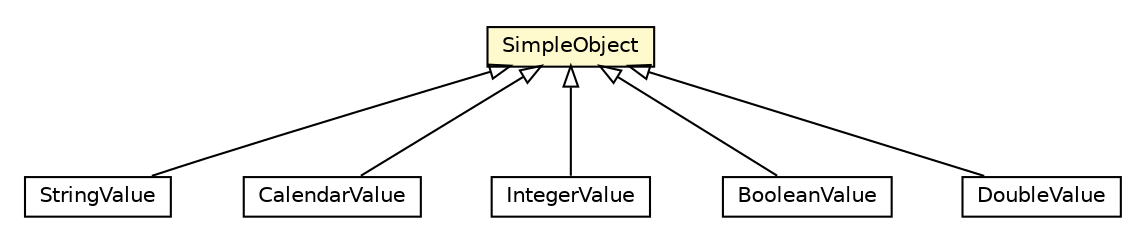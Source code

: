 #!/usr/local/bin/dot
#
# Class diagram 
# Generated by UMLGraph version R5_6-24-gf6e263 (http://www.umlgraph.org/)
#

digraph G {
	edge [fontname="Helvetica",fontsize=10,labelfontname="Helvetica",labelfontsize=10];
	node [fontname="Helvetica",fontsize=10,shape=plaintext];
	nodesep=0.25;
	ranksep=0.5;
	// org.universAAL.tools.ucc.model.jaxb.StringValue
	c7402333 [label=<<table title="org.universAAL.tools.ucc.model.jaxb.StringValue" border="0" cellborder="1" cellspacing="0" cellpadding="2" port="p" href="./StringValue.html">
		<tr><td><table border="0" cellspacing="0" cellpadding="1">
<tr><td align="center" balign="center"> StringValue </td></tr>
		</table></td></tr>
		</table>>, URL="./StringValue.html", fontname="Helvetica", fontcolor="black", fontsize=10.0];
	// org.universAAL.tools.ucc.model.jaxb.CalendarValue
	c7402335 [label=<<table title="org.universAAL.tools.ucc.model.jaxb.CalendarValue" border="0" cellborder="1" cellspacing="0" cellpadding="2" port="p" href="./CalendarValue.html">
		<tr><td><table border="0" cellspacing="0" cellpadding="1">
<tr><td align="center" balign="center"> CalendarValue </td></tr>
		</table></td></tr>
		</table>>, URL="./CalendarValue.html", fontname="Helvetica", fontcolor="black", fontsize=10.0];
	// org.universAAL.tools.ucc.model.jaxb.IntegerValue
	c7402336 [label=<<table title="org.universAAL.tools.ucc.model.jaxb.IntegerValue" border="0" cellborder="1" cellspacing="0" cellpadding="2" port="p" href="./IntegerValue.html">
		<tr><td><table border="0" cellspacing="0" cellpadding="1">
<tr><td align="center" balign="center"> IntegerValue </td></tr>
		</table></td></tr>
		</table>>, URL="./IntegerValue.html", fontname="Helvetica", fontcolor="black", fontsize=10.0];
	// org.universAAL.tools.ucc.model.jaxb.BooleanValue
	c7402337 [label=<<table title="org.universAAL.tools.ucc.model.jaxb.BooleanValue" border="0" cellborder="1" cellspacing="0" cellpadding="2" port="p" href="./BooleanValue.html">
		<tr><td><table border="0" cellspacing="0" cellpadding="1">
<tr><td align="center" balign="center"> BooleanValue </td></tr>
		</table></td></tr>
		</table>>, URL="./BooleanValue.html", fontname="Helvetica", fontcolor="black", fontsize=10.0];
	// org.universAAL.tools.ucc.model.jaxb.DoubleValue
	c7402339 [label=<<table title="org.universAAL.tools.ucc.model.jaxb.DoubleValue" border="0" cellborder="1" cellspacing="0" cellpadding="2" port="p" href="./DoubleValue.html">
		<tr><td><table border="0" cellspacing="0" cellpadding="1">
<tr><td align="center" balign="center"> DoubleValue </td></tr>
		</table></td></tr>
		</table>>, URL="./DoubleValue.html", fontname="Helvetica", fontcolor="black", fontsize=10.0];
	// org.universAAL.tools.ucc.model.jaxb.SimpleObject
	c7402340 [label=<<table title="org.universAAL.tools.ucc.model.jaxb.SimpleObject" border="0" cellborder="1" cellspacing="0" cellpadding="2" port="p" bgcolor="lemonChiffon" href="./SimpleObject.html">
		<tr><td><table border="0" cellspacing="0" cellpadding="1">
<tr><td align="center" balign="center"> SimpleObject </td></tr>
		</table></td></tr>
		</table>>, URL="./SimpleObject.html", fontname="Helvetica", fontcolor="black", fontsize=10.0];
	//org.universAAL.tools.ucc.model.jaxb.StringValue extends org.universAAL.tools.ucc.model.jaxb.SimpleObject
	c7402340:p -> c7402333:p [dir=back,arrowtail=empty];
	//org.universAAL.tools.ucc.model.jaxb.CalendarValue extends org.universAAL.tools.ucc.model.jaxb.SimpleObject
	c7402340:p -> c7402335:p [dir=back,arrowtail=empty];
	//org.universAAL.tools.ucc.model.jaxb.IntegerValue extends org.universAAL.tools.ucc.model.jaxb.SimpleObject
	c7402340:p -> c7402336:p [dir=back,arrowtail=empty];
	//org.universAAL.tools.ucc.model.jaxb.BooleanValue extends org.universAAL.tools.ucc.model.jaxb.SimpleObject
	c7402340:p -> c7402337:p [dir=back,arrowtail=empty];
	//org.universAAL.tools.ucc.model.jaxb.DoubleValue extends org.universAAL.tools.ucc.model.jaxb.SimpleObject
	c7402340:p -> c7402339:p [dir=back,arrowtail=empty];
}


